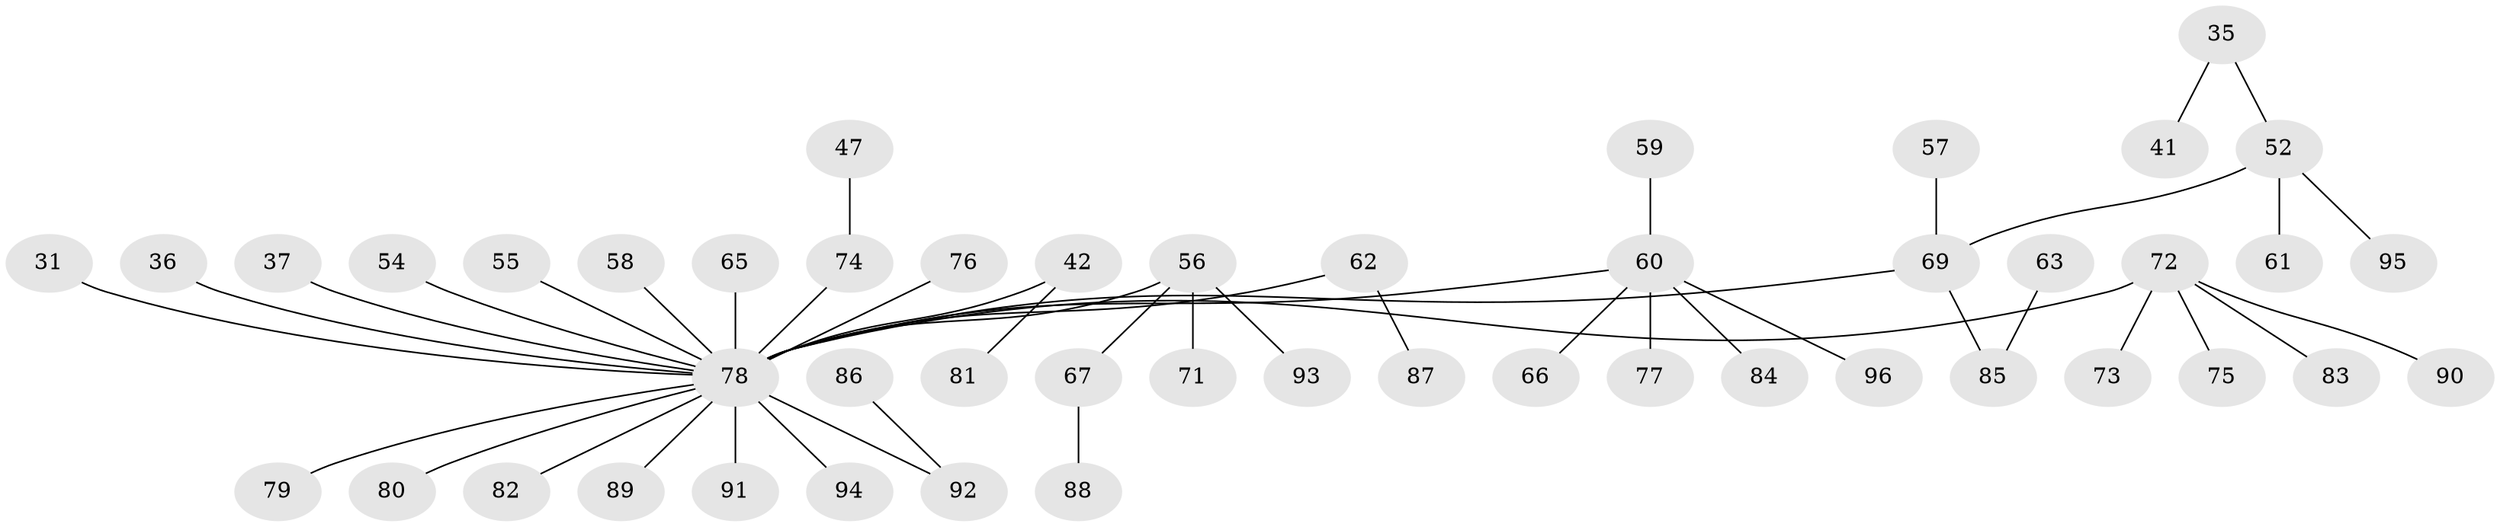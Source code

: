 // original degree distribution, {5: 0.03125, 7: 0.010416666666666666, 3: 0.16666666666666666, 8: 0.010416666666666666, 4: 0.0625, 1: 0.5208333333333334, 2: 0.19791666666666666}
// Generated by graph-tools (version 1.1) at 2025/53/03/09/25 04:53:35]
// undirected, 48 vertices, 47 edges
graph export_dot {
graph [start="1"]
  node [color=gray90,style=filled];
  31;
  35;
  36;
  37;
  41;
  42 [super="+3+11+15"];
  47;
  52 [super="+29"];
  54;
  55;
  56;
  57;
  58;
  59;
  60 [super="+16+40+50"];
  61;
  62 [super="+48"];
  63;
  65;
  66;
  67;
  69 [super="+26+30+49"];
  71;
  72 [super="+68"];
  73;
  74 [super="+22"];
  75;
  76;
  77;
  78 [super="+70+43+51+64"];
  79;
  80;
  81;
  82;
  83;
  84;
  85 [super="+46"];
  86;
  87;
  88;
  89;
  90;
  91;
  92 [super="+34"];
  93;
  94;
  95;
  96;
  31 -- 78;
  35 -- 41;
  35 -- 52;
  36 -- 78;
  37 -- 78;
  42 -- 81;
  42 -- 78;
  47 -- 74;
  52 -- 61;
  52 -- 95;
  52 -- 69;
  54 -- 78;
  55 -- 78;
  56 -- 67;
  56 -- 71;
  56 -- 93;
  56 -- 78;
  57 -- 69;
  58 -- 78;
  59 -- 60;
  60 -- 66;
  60 -- 96;
  60 -- 84;
  60 -- 77;
  60 -- 78;
  62 -- 87;
  62 -- 78;
  63 -- 85;
  65 -- 78;
  67 -- 88;
  69 -- 85;
  69 -- 78;
  72 -- 73;
  72 -- 83;
  72 -- 90;
  72 -- 75;
  72 -- 78;
  74 -- 78;
  76 -- 78;
  78 -- 80;
  78 -- 94;
  78 -- 79;
  78 -- 92;
  78 -- 82;
  78 -- 89;
  78 -- 91;
  86 -- 92;
}
